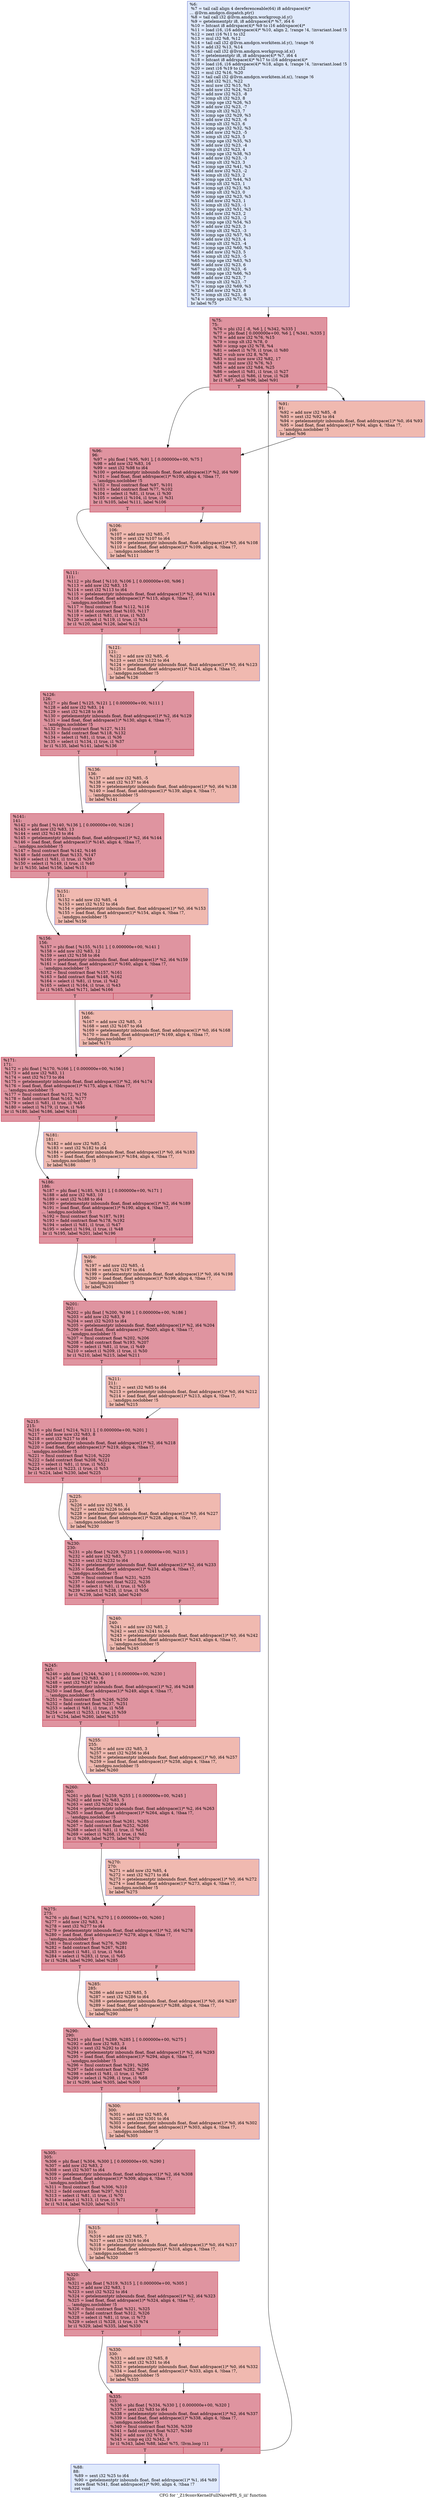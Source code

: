 digraph "CFG for '_Z19convKernelFullNaivePfS_S_iii' function" {
	label="CFG for '_Z19convKernelFullNaivePfS_S_iii' function";

	Node0x61ce4c0 [shape=record,color="#3d50c3ff", style=filled, fillcolor="#b9d0f970",label="{%6:\l  %7 = tail call align 4 dereferenceable(64) i8 addrspace(4)*\l... @llvm.amdgcn.dispatch.ptr()\l  %8 = tail call i32 @llvm.amdgcn.workgroup.id.y()\l  %9 = getelementptr i8, i8 addrspace(4)* %7, i64 6\l  %10 = bitcast i8 addrspace(4)* %9 to i16 addrspace(4)*\l  %11 = load i16, i16 addrspace(4)* %10, align 2, !range !4, !invariant.load !5\l  %12 = zext i16 %11 to i32\l  %13 = mul i32 %8, %12\l  %14 = tail call i32 @llvm.amdgcn.workitem.id.y(), !range !6\l  %15 = add i32 %13, %14\l  %16 = tail call i32 @llvm.amdgcn.workgroup.id.x()\l  %17 = getelementptr i8, i8 addrspace(4)* %7, i64 4\l  %18 = bitcast i8 addrspace(4)* %17 to i16 addrspace(4)*\l  %19 = load i16, i16 addrspace(4)* %18, align 4, !range !4, !invariant.load !5\l  %20 = zext i16 %19 to i32\l  %21 = mul i32 %16, %20\l  %22 = tail call i32 @llvm.amdgcn.workitem.id.x(), !range !6\l  %23 = add i32 %21, %22\l  %24 = mul nsw i32 %15, %3\l  %25 = add nsw i32 %24, %23\l  %26 = add nsw i32 %23, -8\l  %27 = icmp slt i32 %23, 8\l  %28 = icmp sge i32 %26, %3\l  %29 = add nsw i32 %23, -7\l  %30 = icmp slt i32 %23, 7\l  %31 = icmp sge i32 %29, %3\l  %32 = add nsw i32 %23, -6\l  %33 = icmp slt i32 %23, 6\l  %34 = icmp sge i32 %32, %3\l  %35 = add nsw i32 %23, -5\l  %36 = icmp slt i32 %23, 5\l  %37 = icmp sge i32 %35, %3\l  %38 = add nsw i32 %23, -4\l  %39 = icmp slt i32 %23, 4\l  %40 = icmp sge i32 %38, %3\l  %41 = add nsw i32 %23, -3\l  %42 = icmp slt i32 %23, 3\l  %43 = icmp sge i32 %41, %3\l  %44 = add nsw i32 %23, -2\l  %45 = icmp slt i32 %23, 2\l  %46 = icmp sge i32 %44, %3\l  %47 = icmp slt i32 %23, 1\l  %48 = icmp sgt i32 %23, %3\l  %49 = icmp slt i32 %23, 0\l  %50 = icmp sge i32 %23, %3\l  %51 = add nsw i32 %23, 1\l  %52 = icmp slt i32 %23, -1\l  %53 = icmp sge i32 %51, %3\l  %54 = add nsw i32 %23, 2\l  %55 = icmp slt i32 %23, -2\l  %56 = icmp sge i32 %54, %3\l  %57 = add nsw i32 %23, 3\l  %58 = icmp slt i32 %23, -3\l  %59 = icmp sge i32 %57, %3\l  %60 = add nsw i32 %23, 4\l  %61 = icmp slt i32 %23, -4\l  %62 = icmp sge i32 %60, %3\l  %63 = add nsw i32 %23, 5\l  %64 = icmp slt i32 %23, -5\l  %65 = icmp sge i32 %63, %3\l  %66 = add nsw i32 %23, 6\l  %67 = icmp slt i32 %23, -6\l  %68 = icmp sge i32 %66, %3\l  %69 = add nsw i32 %23, 7\l  %70 = icmp slt i32 %23, -7\l  %71 = icmp sge i32 %69, %3\l  %72 = add nsw i32 %23, 8\l  %73 = icmp slt i32 %23, -8\l  %74 = icmp sge i32 %72, %3\l  br label %75\l}"];
	Node0x61ce4c0 -> Node0x61d2530;
	Node0x61d2530 [shape=record,color="#b70d28ff", style=filled, fillcolor="#b70d2870",label="{%75:\l75:                                               \l  %76 = phi i32 [ -8, %6 ], [ %342, %335 ]\l  %77 = phi float [ 0.000000e+00, %6 ], [ %341, %335 ]\l  %78 = add nsw i32 %76, %15\l  %79 = icmp slt i32 %78, 0\l  %80 = icmp sge i32 %78, %4\l  %81 = select i1 %79, i1 true, i1 %80\l  %82 = sub nsw i32 8, %76\l  %83 = mul nuw nsw i32 %82, 17\l  %84 = mul nsw i32 %76, %3\l  %85 = add nsw i32 %84, %25\l  %86 = select i1 %81, i1 true, i1 %27\l  %87 = select i1 %86, i1 true, i1 %28\l  br i1 %87, label %96, label %91\l|{<s0>T|<s1>F}}"];
	Node0x61d2530:s0 -> Node0x61d54d0;
	Node0x61d2530:s1 -> Node0x61d5560;
	Node0x61d56a0 [shape=record,color="#3d50c3ff", style=filled, fillcolor="#b9d0f970",label="{%88:\l88:                                               \l  %89 = sext i32 %25 to i64\l  %90 = getelementptr inbounds float, float addrspace(1)* %1, i64 %89\l  store float %341, float addrspace(1)* %90, align 4, !tbaa !7\l  ret void\l}"];
	Node0x61d5560 [shape=record,color="#3d50c3ff", style=filled, fillcolor="#de614d70",label="{%91:\l91:                                               \l  %92 = add nsw i32 %85, -8\l  %93 = sext i32 %92 to i64\l  %94 = getelementptr inbounds float, float addrspace(1)* %0, i64 %93\l  %95 = load float, float addrspace(1)* %94, align 4, !tbaa !7,\l... !amdgpu.noclobber !5\l  br label %96\l}"];
	Node0x61d5560 -> Node0x61d54d0;
	Node0x61d54d0 [shape=record,color="#b70d28ff", style=filled, fillcolor="#b70d2870",label="{%96:\l96:                                               \l  %97 = phi float [ %95, %91 ], [ 0.000000e+00, %75 ]\l  %98 = add nsw i32 %83, 16\l  %99 = sext i32 %98 to i64\l  %100 = getelementptr inbounds float, float addrspace(1)* %2, i64 %99\l  %101 = load float, float addrspace(1)* %100, align 4, !tbaa !7,\l... !amdgpu.noclobber !5\l  %102 = fmul contract float %97, %101\l  %103 = fadd contract float %77, %102\l  %104 = select i1 %81, i1 true, i1 %30\l  %105 = select i1 %104, i1 true, i1 %31\l  br i1 %105, label %111, label %106\l|{<s0>T|<s1>F}}"];
	Node0x61d54d0:s0 -> Node0x61d6890;
	Node0x61d54d0:s1 -> Node0x61d6920;
	Node0x61d6920 [shape=record,color="#3d50c3ff", style=filled, fillcolor="#de614d70",label="{%106:\l106:                                              \l  %107 = add nsw i32 %85, -7\l  %108 = sext i32 %107 to i64\l  %109 = getelementptr inbounds float, float addrspace(1)* %0, i64 %108\l  %110 = load float, float addrspace(1)* %109, align 4, !tbaa !7,\l... !amdgpu.noclobber !5\l  br label %111\l}"];
	Node0x61d6920 -> Node0x61d6890;
	Node0x61d6890 [shape=record,color="#b70d28ff", style=filled, fillcolor="#b70d2870",label="{%111:\l111:                                              \l  %112 = phi float [ %110, %106 ], [ 0.000000e+00, %96 ]\l  %113 = add nsw i32 %83, 15\l  %114 = sext i32 %113 to i64\l  %115 = getelementptr inbounds float, float addrspace(1)* %2, i64 %114\l  %116 = load float, float addrspace(1)* %115, align 4, !tbaa !7,\l... !amdgpu.noclobber !5\l  %117 = fmul contract float %112, %116\l  %118 = fadd contract float %103, %117\l  %119 = select i1 %81, i1 true, i1 %33\l  %120 = select i1 %119, i1 true, i1 %34\l  br i1 %120, label %126, label %121\l|{<s0>T|<s1>F}}"];
	Node0x61d6890:s0 -> Node0x61d7250;
	Node0x61d6890:s1 -> Node0x61d72e0;
	Node0x61d72e0 [shape=record,color="#3d50c3ff", style=filled, fillcolor="#de614d70",label="{%121:\l121:                                              \l  %122 = add nsw i32 %85, -6\l  %123 = sext i32 %122 to i64\l  %124 = getelementptr inbounds float, float addrspace(1)* %0, i64 %123\l  %125 = load float, float addrspace(1)* %124, align 4, !tbaa !7,\l... !amdgpu.noclobber !5\l  br label %126\l}"];
	Node0x61d72e0 -> Node0x61d7250;
	Node0x61d7250 [shape=record,color="#b70d28ff", style=filled, fillcolor="#b70d2870",label="{%126:\l126:                                              \l  %127 = phi float [ %125, %121 ], [ 0.000000e+00, %111 ]\l  %128 = add nsw i32 %83, 14\l  %129 = sext i32 %128 to i64\l  %130 = getelementptr inbounds float, float addrspace(1)* %2, i64 %129\l  %131 = load float, float addrspace(1)* %130, align 4, !tbaa !7,\l... !amdgpu.noclobber !5\l  %132 = fmul contract float %127, %131\l  %133 = fadd contract float %118, %132\l  %134 = select i1 %81, i1 true, i1 %36\l  %135 = select i1 %134, i1 true, i1 %37\l  br i1 %135, label %141, label %136\l|{<s0>T|<s1>F}}"];
	Node0x61d7250:s0 -> Node0x61d3c60;
	Node0x61d7250:s1 -> Node0x61d80a0;
	Node0x61d80a0 [shape=record,color="#3d50c3ff", style=filled, fillcolor="#de614d70",label="{%136:\l136:                                              \l  %137 = add nsw i32 %85, -5\l  %138 = sext i32 %137 to i64\l  %139 = getelementptr inbounds float, float addrspace(1)* %0, i64 %138\l  %140 = load float, float addrspace(1)* %139, align 4, !tbaa !7,\l... !amdgpu.noclobber !5\l  br label %141\l}"];
	Node0x61d80a0 -> Node0x61d3c60;
	Node0x61d3c60 [shape=record,color="#b70d28ff", style=filled, fillcolor="#b70d2870",label="{%141:\l141:                                              \l  %142 = phi float [ %140, %136 ], [ 0.000000e+00, %126 ]\l  %143 = add nsw i32 %83, 13\l  %144 = sext i32 %143 to i64\l  %145 = getelementptr inbounds float, float addrspace(1)* %2, i64 %144\l  %146 = load float, float addrspace(1)* %145, align 4, !tbaa !7,\l... !amdgpu.noclobber !5\l  %147 = fmul contract float %142, %146\l  %148 = fadd contract float %133, %147\l  %149 = select i1 %81, i1 true, i1 %39\l  %150 = select i1 %149, i1 true, i1 %40\l  br i1 %150, label %156, label %151\l|{<s0>T|<s1>F}}"];
	Node0x61d3c60:s0 -> Node0x61d89d0;
	Node0x61d3c60:s1 -> Node0x61d8a60;
	Node0x61d8a60 [shape=record,color="#3d50c3ff", style=filled, fillcolor="#de614d70",label="{%151:\l151:                                              \l  %152 = add nsw i32 %85, -4\l  %153 = sext i32 %152 to i64\l  %154 = getelementptr inbounds float, float addrspace(1)* %0, i64 %153\l  %155 = load float, float addrspace(1)* %154, align 4, !tbaa !7,\l... !amdgpu.noclobber !5\l  br label %156\l}"];
	Node0x61d8a60 -> Node0x61d89d0;
	Node0x61d89d0 [shape=record,color="#b70d28ff", style=filled, fillcolor="#b70d2870",label="{%156:\l156:                                              \l  %157 = phi float [ %155, %151 ], [ 0.000000e+00, %141 ]\l  %158 = add nsw i32 %83, 12\l  %159 = sext i32 %158 to i64\l  %160 = getelementptr inbounds float, float addrspace(1)* %2, i64 %159\l  %161 = load float, float addrspace(1)* %160, align 4, !tbaa !7,\l... !amdgpu.noclobber !5\l  %162 = fmul contract float %157, %161\l  %163 = fadd contract float %148, %162\l  %164 = select i1 %81, i1 true, i1 %42\l  %165 = select i1 %164, i1 true, i1 %43\l  br i1 %165, label %171, label %166\l|{<s0>T|<s1>F}}"];
	Node0x61d89d0:s0 -> Node0x61d9390;
	Node0x61d89d0:s1 -> Node0x61d9420;
	Node0x61d9420 [shape=record,color="#3d50c3ff", style=filled, fillcolor="#de614d70",label="{%166:\l166:                                              \l  %167 = add nsw i32 %85, -3\l  %168 = sext i32 %167 to i64\l  %169 = getelementptr inbounds float, float addrspace(1)* %0, i64 %168\l  %170 = load float, float addrspace(1)* %169, align 4, !tbaa !7,\l... !amdgpu.noclobber !5\l  br label %171\l}"];
	Node0x61d9420 -> Node0x61d9390;
	Node0x61d9390 [shape=record,color="#b70d28ff", style=filled, fillcolor="#b70d2870",label="{%171:\l171:                                              \l  %172 = phi float [ %170, %166 ], [ 0.000000e+00, %156 ]\l  %173 = add nsw i32 %83, 11\l  %174 = sext i32 %173 to i64\l  %175 = getelementptr inbounds float, float addrspace(1)* %2, i64 %174\l  %176 = load float, float addrspace(1)* %175, align 4, !tbaa !7,\l... !amdgpu.noclobber !5\l  %177 = fmul contract float %172, %176\l  %178 = fadd contract float %163, %177\l  %179 = select i1 %81, i1 true, i1 %45\l  %180 = select i1 %179, i1 true, i1 %46\l  br i1 %180, label %186, label %181\l|{<s0>T|<s1>F}}"];
	Node0x61d9390:s0 -> Node0x61d9d50;
	Node0x61d9390:s1 -> Node0x61d9de0;
	Node0x61d9de0 [shape=record,color="#3d50c3ff", style=filled, fillcolor="#de614d70",label="{%181:\l181:                                              \l  %182 = add nsw i32 %85, -2\l  %183 = sext i32 %182 to i64\l  %184 = getelementptr inbounds float, float addrspace(1)* %0, i64 %183\l  %185 = load float, float addrspace(1)* %184, align 4, !tbaa !7,\l... !amdgpu.noclobber !5\l  br label %186\l}"];
	Node0x61d9de0 -> Node0x61d9d50;
	Node0x61d9d50 [shape=record,color="#b70d28ff", style=filled, fillcolor="#b70d2870",label="{%186:\l186:                                              \l  %187 = phi float [ %185, %181 ], [ 0.000000e+00, %171 ]\l  %188 = add nsw i32 %83, 10\l  %189 = sext i32 %188 to i64\l  %190 = getelementptr inbounds float, float addrspace(1)* %2, i64 %189\l  %191 = load float, float addrspace(1)* %190, align 4, !tbaa !7,\l... !amdgpu.noclobber !5\l  %192 = fmul contract float %187, %191\l  %193 = fadd contract float %178, %192\l  %194 = select i1 %81, i1 true, i1 %47\l  %195 = select i1 %194, i1 true, i1 %48\l  br i1 %195, label %201, label %196\l|{<s0>T|<s1>F}}"];
	Node0x61d9d50:s0 -> Node0x61da710;
	Node0x61d9d50:s1 -> Node0x61da7a0;
	Node0x61da7a0 [shape=record,color="#3d50c3ff", style=filled, fillcolor="#de614d70",label="{%196:\l196:                                              \l  %197 = add nsw i32 %85, -1\l  %198 = sext i32 %197 to i64\l  %199 = getelementptr inbounds float, float addrspace(1)* %0, i64 %198\l  %200 = load float, float addrspace(1)* %199, align 4, !tbaa !7,\l... !amdgpu.noclobber !5\l  br label %201\l}"];
	Node0x61da7a0 -> Node0x61da710;
	Node0x61da710 [shape=record,color="#b70d28ff", style=filled, fillcolor="#b70d2870",label="{%201:\l201:                                              \l  %202 = phi float [ %200, %196 ], [ 0.000000e+00, %186 ]\l  %203 = add nsw i32 %83, 9\l  %204 = sext i32 %203 to i64\l  %205 = getelementptr inbounds float, float addrspace(1)* %2, i64 %204\l  %206 = load float, float addrspace(1)* %205, align 4, !tbaa !7,\l... !amdgpu.noclobber !5\l  %207 = fmul contract float %202, %206\l  %208 = fadd contract float %193, %207\l  %209 = select i1 %81, i1 true, i1 %49\l  %210 = select i1 %209, i1 true, i1 %50\l  br i1 %210, label %215, label %211\l|{<s0>T|<s1>F}}"];
	Node0x61da710:s0 -> Node0x61db0d0;
	Node0x61da710:s1 -> Node0x61db160;
	Node0x61db160 [shape=record,color="#3d50c3ff", style=filled, fillcolor="#de614d70",label="{%211:\l211:                                              \l  %212 = sext i32 %85 to i64\l  %213 = getelementptr inbounds float, float addrspace(1)* %0, i64 %212\l  %214 = load float, float addrspace(1)* %213, align 4, !tbaa !7,\l... !amdgpu.noclobber !5\l  br label %215\l}"];
	Node0x61db160 -> Node0x61db0d0;
	Node0x61db0d0 [shape=record,color="#b70d28ff", style=filled, fillcolor="#b70d2870",label="{%215:\l215:                                              \l  %216 = phi float [ %214, %211 ], [ 0.000000e+00, %201 ]\l  %217 = add nuw nsw i32 %83, 8\l  %218 = sext i32 %217 to i64\l  %219 = getelementptr inbounds float, float addrspace(1)* %2, i64 %218\l  %220 = load float, float addrspace(1)* %219, align 4, !tbaa !7,\l... !amdgpu.noclobber !5\l  %221 = fmul contract float %216, %220\l  %222 = fadd contract float %208, %221\l  %223 = select i1 %81, i1 true, i1 %52\l  %224 = select i1 %223, i1 true, i1 %53\l  br i1 %224, label %230, label %225\l|{<s0>T|<s1>F}}"];
	Node0x61db0d0:s0 -> Node0x61db9d0;
	Node0x61db0d0:s1 -> Node0x61dba60;
	Node0x61dba60 [shape=record,color="#3d50c3ff", style=filled, fillcolor="#de614d70",label="{%225:\l225:                                              \l  %226 = add nsw i32 %85, 1\l  %227 = sext i32 %226 to i64\l  %228 = getelementptr inbounds float, float addrspace(1)* %0, i64 %227\l  %229 = load float, float addrspace(1)* %228, align 4, !tbaa !7,\l... !amdgpu.noclobber !5\l  br label %230\l}"];
	Node0x61dba60 -> Node0x61db9d0;
	Node0x61db9d0 [shape=record,color="#b70d28ff", style=filled, fillcolor="#b70d2870",label="{%230:\l230:                                              \l  %231 = phi float [ %229, %225 ], [ 0.000000e+00, %215 ]\l  %232 = add nsw i32 %83, 7\l  %233 = sext i32 %232 to i64\l  %234 = getelementptr inbounds float, float addrspace(1)* %2, i64 %233\l  %235 = load float, float addrspace(1)* %234, align 4, !tbaa !7,\l... !amdgpu.noclobber !5\l  %236 = fmul contract float %231, %235\l  %237 = fadd contract float %222, %236\l  %238 = select i1 %81, i1 true, i1 %55\l  %239 = select i1 %238, i1 true, i1 %56\l  br i1 %239, label %245, label %240\l|{<s0>T|<s1>F}}"];
	Node0x61db9d0:s0 -> Node0x61dc360;
	Node0x61db9d0:s1 -> Node0x61dc3f0;
	Node0x61dc3f0 [shape=record,color="#3d50c3ff", style=filled, fillcolor="#de614d70",label="{%240:\l240:                                              \l  %241 = add nsw i32 %85, 2\l  %242 = sext i32 %241 to i64\l  %243 = getelementptr inbounds float, float addrspace(1)* %0, i64 %242\l  %244 = load float, float addrspace(1)* %243, align 4, !tbaa !7,\l... !amdgpu.noclobber !5\l  br label %245\l}"];
	Node0x61dc3f0 -> Node0x61dc360;
	Node0x61dc360 [shape=record,color="#b70d28ff", style=filled, fillcolor="#b70d2870",label="{%245:\l245:                                              \l  %246 = phi float [ %244, %240 ], [ 0.000000e+00, %230 ]\l  %247 = add nsw i32 %83, 6\l  %248 = sext i32 %247 to i64\l  %249 = getelementptr inbounds float, float addrspace(1)* %2, i64 %248\l  %250 = load float, float addrspace(1)* %249, align 4, !tbaa !7,\l... !amdgpu.noclobber !5\l  %251 = fmul contract float %246, %250\l  %252 = fadd contract float %237, %251\l  %253 = select i1 %81, i1 true, i1 %58\l  %254 = select i1 %253, i1 true, i1 %59\l  br i1 %254, label %260, label %255\l|{<s0>T|<s1>F}}"];
	Node0x61dc360:s0 -> Node0x61dccf0;
	Node0x61dc360:s1 -> Node0x61dcd80;
	Node0x61dcd80 [shape=record,color="#3d50c3ff", style=filled, fillcolor="#de614d70",label="{%255:\l255:                                              \l  %256 = add nsw i32 %85, 3\l  %257 = sext i32 %256 to i64\l  %258 = getelementptr inbounds float, float addrspace(1)* %0, i64 %257\l  %259 = load float, float addrspace(1)* %258, align 4, !tbaa !7,\l... !amdgpu.noclobber !5\l  br label %260\l}"];
	Node0x61dcd80 -> Node0x61dccf0;
	Node0x61dccf0 [shape=record,color="#b70d28ff", style=filled, fillcolor="#b70d2870",label="{%260:\l260:                                              \l  %261 = phi float [ %259, %255 ], [ 0.000000e+00, %245 ]\l  %262 = add nsw i32 %83, 5\l  %263 = sext i32 %262 to i64\l  %264 = getelementptr inbounds float, float addrspace(1)* %2, i64 %263\l  %265 = load float, float addrspace(1)* %264, align 4, !tbaa !7,\l... !amdgpu.noclobber !5\l  %266 = fmul contract float %261, %265\l  %267 = fadd contract float %252, %266\l  %268 = select i1 %81, i1 true, i1 %61\l  %269 = select i1 %268, i1 true, i1 %62\l  br i1 %269, label %275, label %270\l|{<s0>T|<s1>F}}"];
	Node0x61dccf0:s0 -> Node0x61d7f10;
	Node0x61dccf0:s1 -> Node0x61d7fa0;
	Node0x61d7fa0 [shape=record,color="#3d50c3ff", style=filled, fillcolor="#de614d70",label="{%270:\l270:                                              \l  %271 = add nsw i32 %85, 4\l  %272 = sext i32 %271 to i64\l  %273 = getelementptr inbounds float, float addrspace(1)* %0, i64 %272\l  %274 = load float, float addrspace(1)* %273, align 4, !tbaa !7,\l... !amdgpu.noclobber !5\l  br label %275\l}"];
	Node0x61d7fa0 -> Node0x61d7f10;
	Node0x61d7f10 [shape=record,color="#b70d28ff", style=filled, fillcolor="#b70d2870",label="{%275:\l275:                                              \l  %276 = phi float [ %274, %270 ], [ 0.000000e+00, %260 ]\l  %277 = add nsw i32 %83, 4\l  %278 = sext i32 %277 to i64\l  %279 = getelementptr inbounds float, float addrspace(1)* %2, i64 %278\l  %280 = load float, float addrspace(1)* %279, align 4, !tbaa !7,\l... !amdgpu.noclobber !5\l  %281 = fmul contract float %276, %280\l  %282 = fadd contract float %267, %281\l  %283 = select i1 %81, i1 true, i1 %64\l  %284 = select i1 %283, i1 true, i1 %65\l  br i1 %284, label %290, label %285\l|{<s0>T|<s1>F}}"];
	Node0x61d7f10:s0 -> Node0x61de810;
	Node0x61d7f10:s1 -> Node0x61de8a0;
	Node0x61de8a0 [shape=record,color="#3d50c3ff", style=filled, fillcolor="#de614d70",label="{%285:\l285:                                              \l  %286 = add nsw i32 %85, 5\l  %287 = sext i32 %286 to i64\l  %288 = getelementptr inbounds float, float addrspace(1)* %0, i64 %287\l  %289 = load float, float addrspace(1)* %288, align 4, !tbaa !7,\l... !amdgpu.noclobber !5\l  br label %290\l}"];
	Node0x61de8a0 -> Node0x61de810;
	Node0x61de810 [shape=record,color="#b70d28ff", style=filled, fillcolor="#b70d2870",label="{%290:\l290:                                              \l  %291 = phi float [ %289, %285 ], [ 0.000000e+00, %275 ]\l  %292 = add nsw i32 %83, 3\l  %293 = sext i32 %292 to i64\l  %294 = getelementptr inbounds float, float addrspace(1)* %2, i64 %293\l  %295 = load float, float addrspace(1)* %294, align 4, !tbaa !7,\l... !amdgpu.noclobber !5\l  %296 = fmul contract float %291, %295\l  %297 = fadd contract float %282, %296\l  %298 = select i1 %81, i1 true, i1 %67\l  %299 = select i1 %298, i1 true, i1 %68\l  br i1 %299, label %305, label %300\l|{<s0>T|<s1>F}}"];
	Node0x61de810:s0 -> Node0x61df1a0;
	Node0x61de810:s1 -> Node0x61df230;
	Node0x61df230 [shape=record,color="#3d50c3ff", style=filled, fillcolor="#de614d70",label="{%300:\l300:                                              \l  %301 = add nsw i32 %85, 6\l  %302 = sext i32 %301 to i64\l  %303 = getelementptr inbounds float, float addrspace(1)* %0, i64 %302\l  %304 = load float, float addrspace(1)* %303, align 4, !tbaa !7,\l... !amdgpu.noclobber !5\l  br label %305\l}"];
	Node0x61df230 -> Node0x61df1a0;
	Node0x61df1a0 [shape=record,color="#b70d28ff", style=filled, fillcolor="#b70d2870",label="{%305:\l305:                                              \l  %306 = phi float [ %304, %300 ], [ 0.000000e+00, %290 ]\l  %307 = add nsw i32 %83, 2\l  %308 = sext i32 %307 to i64\l  %309 = getelementptr inbounds float, float addrspace(1)* %2, i64 %308\l  %310 = load float, float addrspace(1)* %309, align 4, !tbaa !7,\l... !amdgpu.noclobber !5\l  %311 = fmul contract float %306, %310\l  %312 = fadd contract float %297, %311\l  %313 = select i1 %81, i1 true, i1 %70\l  %314 = select i1 %313, i1 true, i1 %71\l  br i1 %314, label %320, label %315\l|{<s0>T|<s1>F}}"];
	Node0x61df1a0:s0 -> Node0x61dfb30;
	Node0x61df1a0:s1 -> Node0x61dfbc0;
	Node0x61dfbc0 [shape=record,color="#3d50c3ff", style=filled, fillcolor="#de614d70",label="{%315:\l315:                                              \l  %316 = add nsw i32 %85, 7\l  %317 = sext i32 %316 to i64\l  %318 = getelementptr inbounds float, float addrspace(1)* %0, i64 %317\l  %319 = load float, float addrspace(1)* %318, align 4, !tbaa !7,\l... !amdgpu.noclobber !5\l  br label %320\l}"];
	Node0x61dfbc0 -> Node0x61dfb30;
	Node0x61dfb30 [shape=record,color="#b70d28ff", style=filled, fillcolor="#b70d2870",label="{%320:\l320:                                              \l  %321 = phi float [ %319, %315 ], [ 0.000000e+00, %305 ]\l  %322 = add nsw i32 %83, 1\l  %323 = sext i32 %322 to i64\l  %324 = getelementptr inbounds float, float addrspace(1)* %2, i64 %323\l  %325 = load float, float addrspace(1)* %324, align 4, !tbaa !7,\l... !amdgpu.noclobber !5\l  %326 = fmul contract float %321, %325\l  %327 = fadd contract float %312, %326\l  %328 = select i1 %81, i1 true, i1 %73\l  %329 = select i1 %328, i1 true, i1 %74\l  br i1 %329, label %335, label %330\l|{<s0>T|<s1>F}}"];
	Node0x61dfb30:s0 -> Node0x61d41c0;
	Node0x61dfb30:s1 -> Node0x61e04c0;
	Node0x61e04c0 [shape=record,color="#3d50c3ff", style=filled, fillcolor="#de614d70",label="{%330:\l330:                                              \l  %331 = add nsw i32 %85, 8\l  %332 = sext i32 %331 to i64\l  %333 = getelementptr inbounds float, float addrspace(1)* %0, i64 %332\l  %334 = load float, float addrspace(1)* %333, align 4, !tbaa !7,\l... !amdgpu.noclobber !5\l  br label %335\l}"];
	Node0x61e04c0 -> Node0x61d41c0;
	Node0x61d41c0 [shape=record,color="#b70d28ff", style=filled, fillcolor="#b70d2870",label="{%335:\l335:                                              \l  %336 = phi float [ %334, %330 ], [ 0.000000e+00, %320 ]\l  %337 = sext i32 %83 to i64\l  %338 = getelementptr inbounds float, float addrspace(1)* %2, i64 %337\l  %339 = load float, float addrspace(1)* %338, align 4, !tbaa !7,\l... !amdgpu.noclobber !5\l  %340 = fmul contract float %336, %339\l  %341 = fadd contract float %327, %340\l  %342 = add nsw i32 %76, 1\l  %343 = icmp eq i32 %342, 9\l  br i1 %343, label %88, label %75, !llvm.loop !11\l|{<s0>T|<s1>F}}"];
	Node0x61d41c0:s0 -> Node0x61d56a0;
	Node0x61d41c0:s1 -> Node0x61d2530;
}
